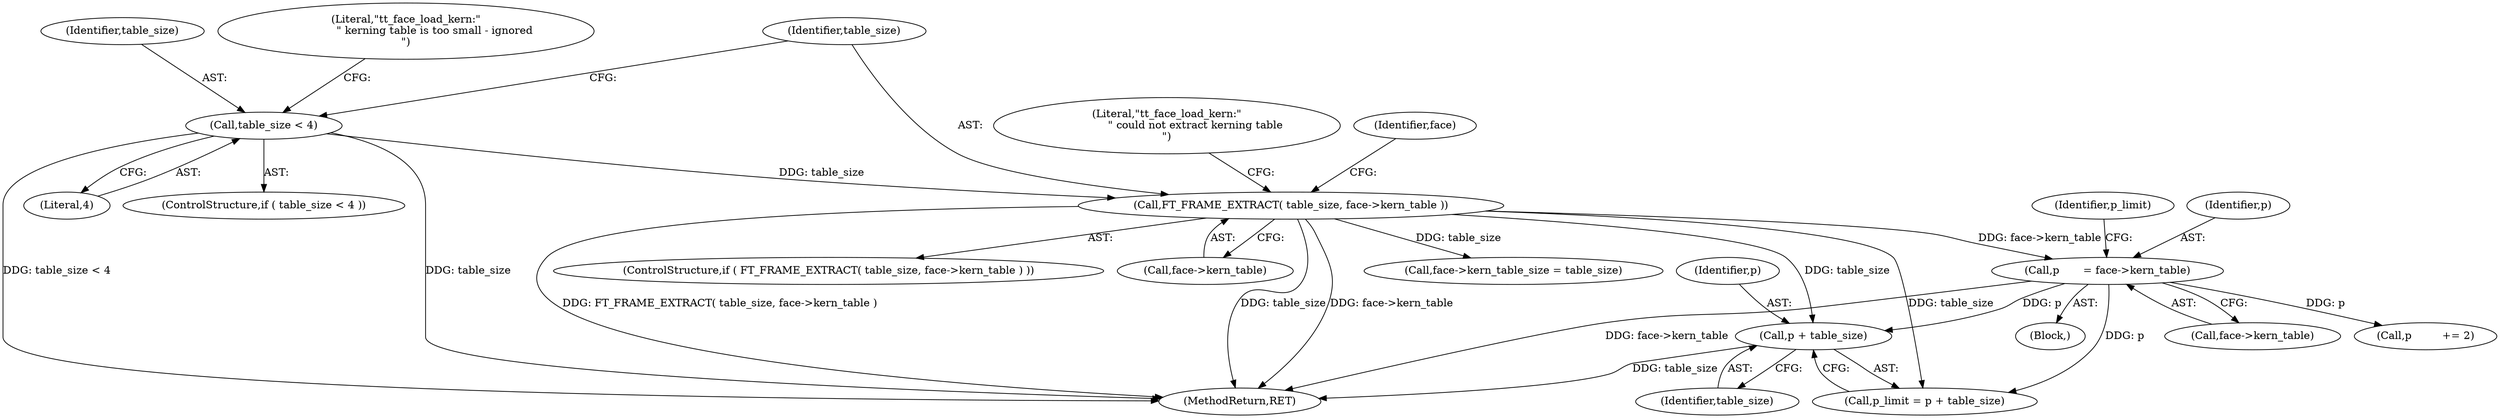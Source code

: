 digraph "0_savannah_f70d9342e65cd2cb44e9f26b6d7edeedf191fc6c@pointer" {
"1000172" [label="(Call,p + table_size)"];
"1000165" [label="(Call,p       = face->kern_table)"];
"1000151" [label="(Call,FT_FRAME_EXTRACT( table_size, face->kern_table ))"];
"1000139" [label="(Call,table_size < 4)"];
"1000165" [label="(Call,p       = face->kern_table)"];
"1000140" [label="(Identifier,table_size)"];
"1000112" [label="(Block,)"];
"1000139" [label="(Call,table_size < 4)"];
"1000174" [label="(Identifier,table_size)"];
"1000170" [label="(Call,p_limit = p + table_size)"];
"1000166" [label="(Identifier,p)"];
"1000152" [label="(Identifier,table_size)"];
"1000144" [label="(Literal,\"tt_face_load_kern:\"\n                 \" kerning table is too small - ignored\n\")"];
"1000160" [label="(Call,face->kern_table_size = table_size)"];
"1000173" [label="(Identifier,p)"];
"1000158" [label="(Literal,\"tt_face_load_kern:\"\n                 \" could not extract kerning table\n\")"];
"1000151" [label="(Call,FT_FRAME_EXTRACT( table_size, face->kern_table ))"];
"1000171" [label="(Identifier,p_limit)"];
"1000150" [label="(ControlStructure,if ( FT_FRAME_EXTRACT( table_size, face->kern_table ) ))"];
"1000138" [label="(ControlStructure,if ( table_size < 4 ))"];
"1000167" [label="(Call,face->kern_table)"];
"1000162" [label="(Identifier,face)"];
"1000153" [label="(Call,face->kern_table)"];
"1000360" [label="(MethodReturn,RET)"];
"1000175" [label="(Call,p         += 2)"];
"1000141" [label="(Literal,4)"];
"1000172" [label="(Call,p + table_size)"];
"1000172" -> "1000170"  [label="AST: "];
"1000172" -> "1000174"  [label="CFG: "];
"1000173" -> "1000172"  [label="AST: "];
"1000174" -> "1000172"  [label="AST: "];
"1000170" -> "1000172"  [label="CFG: "];
"1000172" -> "1000360"  [label="DDG: table_size"];
"1000165" -> "1000172"  [label="DDG: p"];
"1000151" -> "1000172"  [label="DDG: table_size"];
"1000165" -> "1000112"  [label="AST: "];
"1000165" -> "1000167"  [label="CFG: "];
"1000166" -> "1000165"  [label="AST: "];
"1000167" -> "1000165"  [label="AST: "];
"1000171" -> "1000165"  [label="CFG: "];
"1000165" -> "1000360"  [label="DDG: face->kern_table"];
"1000151" -> "1000165"  [label="DDG: face->kern_table"];
"1000165" -> "1000170"  [label="DDG: p"];
"1000165" -> "1000175"  [label="DDG: p"];
"1000151" -> "1000150"  [label="AST: "];
"1000151" -> "1000153"  [label="CFG: "];
"1000152" -> "1000151"  [label="AST: "];
"1000153" -> "1000151"  [label="AST: "];
"1000158" -> "1000151"  [label="CFG: "];
"1000162" -> "1000151"  [label="CFG: "];
"1000151" -> "1000360"  [label="DDG: FT_FRAME_EXTRACT( table_size, face->kern_table )"];
"1000151" -> "1000360"  [label="DDG: table_size"];
"1000151" -> "1000360"  [label="DDG: face->kern_table"];
"1000139" -> "1000151"  [label="DDG: table_size"];
"1000151" -> "1000160"  [label="DDG: table_size"];
"1000151" -> "1000170"  [label="DDG: table_size"];
"1000139" -> "1000138"  [label="AST: "];
"1000139" -> "1000141"  [label="CFG: "];
"1000140" -> "1000139"  [label="AST: "];
"1000141" -> "1000139"  [label="AST: "];
"1000144" -> "1000139"  [label="CFG: "];
"1000152" -> "1000139"  [label="CFG: "];
"1000139" -> "1000360"  [label="DDG: table_size < 4"];
"1000139" -> "1000360"  [label="DDG: table_size"];
}

